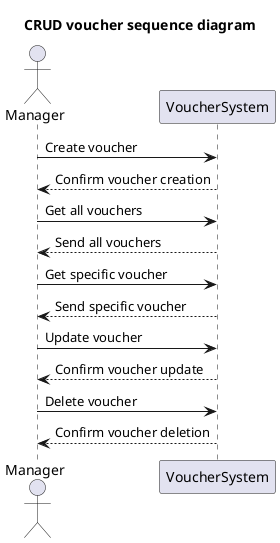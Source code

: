 @startuml
title CRUD voucher sequence diagram

Actor Manager
participant VoucherSystem


Manager -> VoucherSystem : Create voucher
VoucherSystem --> Manager : Confirm voucher creation


Manager -> VoucherSystem : Get all vouchers
VoucherSystem --> Manager : Send all vouchers
Manager -> VoucherSystem : Get specific voucher
VoucherSystem --> Manager : Send specific voucher


Manager -> VoucherSystem : Update voucher
VoucherSystem --> Manager : Confirm voucher update


Manager -> VoucherSystem : Delete voucher
VoucherSystem --> Manager : Confirm voucher deletion

@enduml
